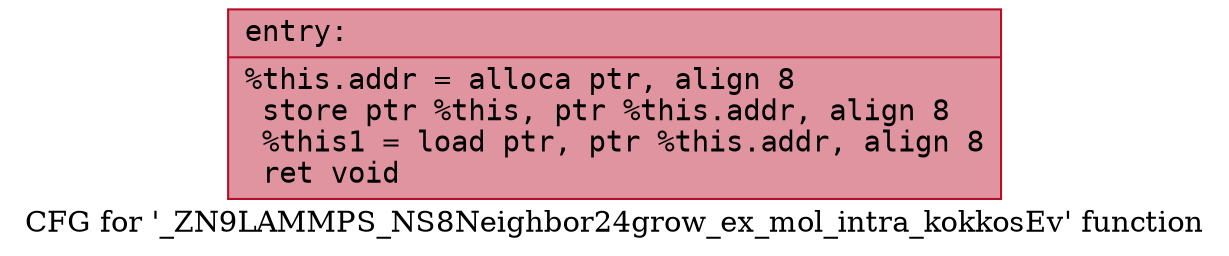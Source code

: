 digraph "CFG for '_ZN9LAMMPS_NS8Neighbor24grow_ex_mol_intra_kokkosEv' function" {
	label="CFG for '_ZN9LAMMPS_NS8Neighbor24grow_ex_mol_intra_kokkosEv' function";

	Node0x5563be147600 [shape=record,color="#b70d28ff", style=filled, fillcolor="#b70d2870" fontname="Courier",label="{entry:\l|  %this.addr = alloca ptr, align 8\l  store ptr %this, ptr %this.addr, align 8\l  %this1 = load ptr, ptr %this.addr, align 8\l  ret void\l}"];
}

